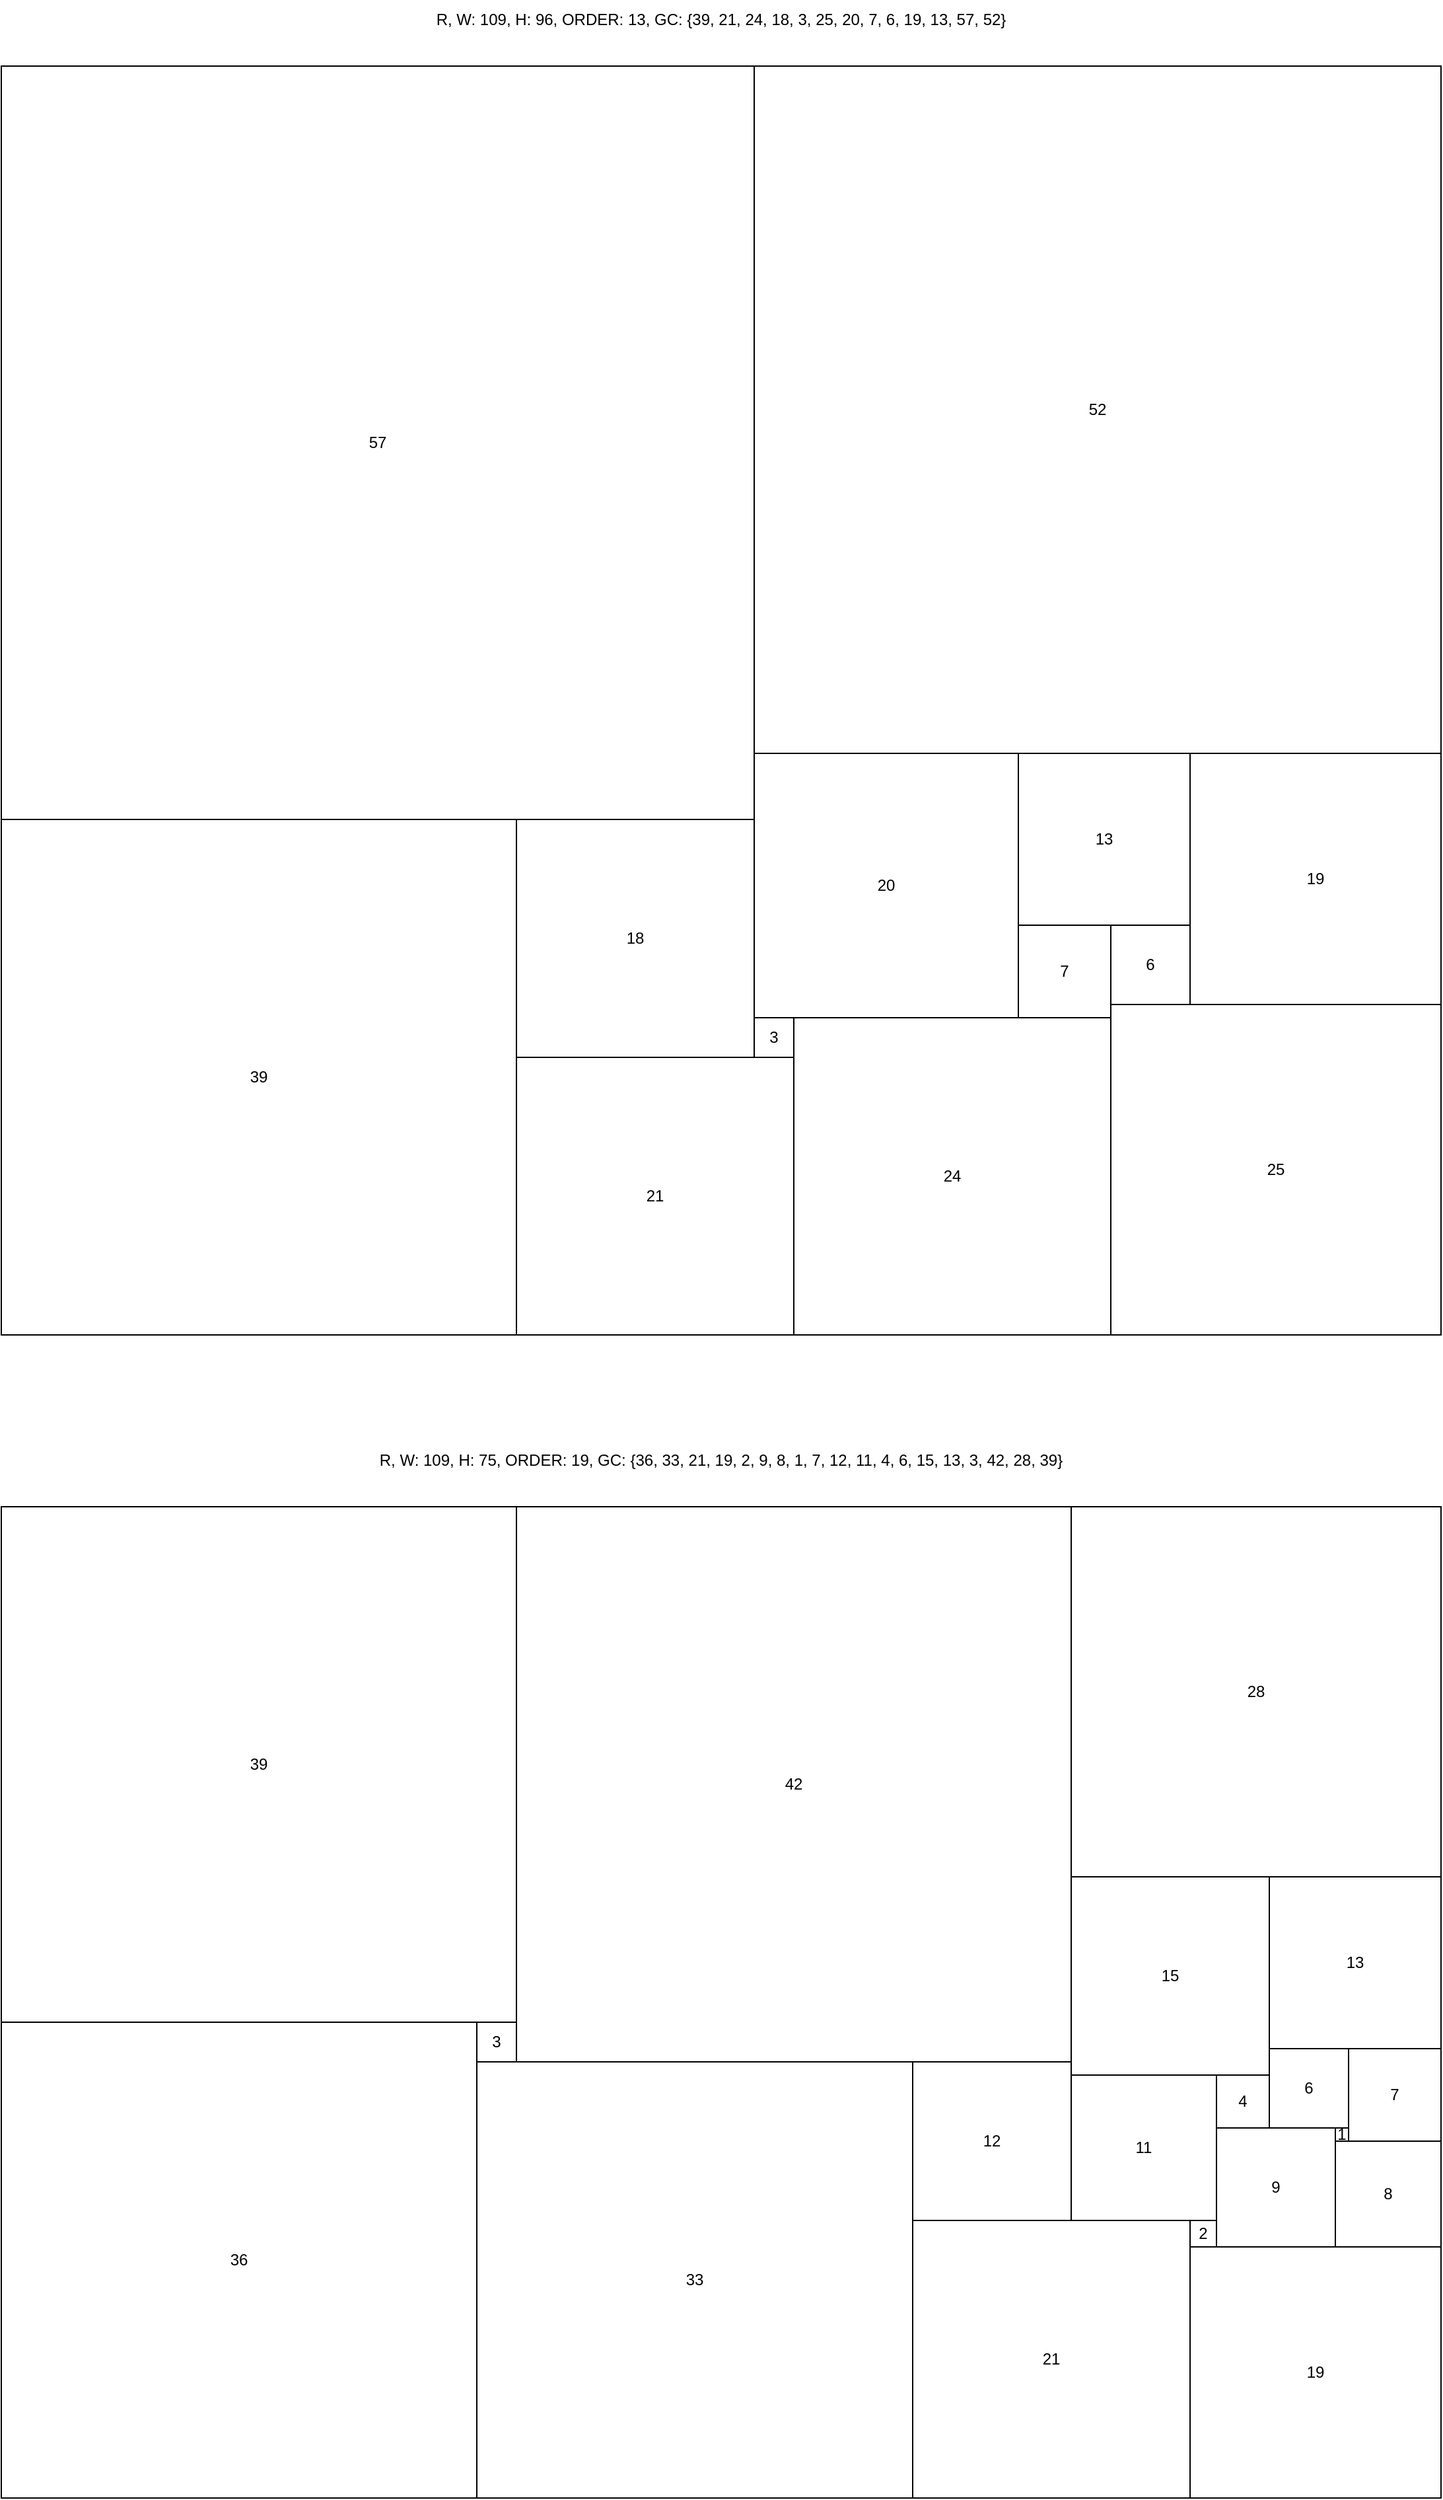 <mxfile version="21.2.1" type="device">
  <diagram name="Page-1" id="H1nZVYqxkzLZFgEqRADx">
    <mxGraphModel dx="722" dy="2140" grid="1" gridSize="10" guides="1" tooltips="1" connect="1" arrows="1" fold="1" page="1" pageScale="1" pageWidth="850" pageHeight="1100" math="0" shadow="0">
      <root>
        <mxCell id="0" />
        <mxCell id="1" parent="0" />
        <mxCell id="AsBp8XiL8Dx4Y6rQVwFH-2251" value="R, W: 109, H: 96, ORDER: 13, GC: {39, 21, 24, 18, 3, 25, 20, 7, 6, 19, 13, 57, 52} " style="text;html=1;strokeColor=none;fillColor=none;align=center;verticalAlign=middle;whiteSpace=wrap;rounded=0;" parent="1" vertex="1">
          <mxGeometry x="1190" width="1090" height="30" as="geometry" />
        </mxCell>
        <mxCell id="AsBp8XiL8Dx4Y6rQVwFH-10269" value="R, W: 109, H: 75, ORDER: 19, GC: {36, 33, 21, 19, 2, 9, 8, 1, 7, 12, 11, 4, 6, 15, 13, 3, 42, 28, 39} " style="text;html=1;strokeColor=none;fillColor=none;align=center;verticalAlign=middle;whiteSpace=wrap;rounded=0;flipV=1;" parent="1" vertex="1">
          <mxGeometry x="1190" y="1090" width="1090" height="30" as="geometry" />
        </mxCell>
        <mxCell id="x5t4tWdMA0QUXDTYkKIZ-1" value="" style="group;flipV=1;" vertex="1" connectable="0" parent="1">
          <mxGeometry x="1190" y="50" width="1090" height="960" as="geometry" />
        </mxCell>
        <mxCell id="761dnnyQ54j-Cl0NHfQN-2252" value="39" style="rounded=0;whiteSpace=wrap;html=1;" parent="x5t4tWdMA0QUXDTYkKIZ-1" vertex="1">
          <mxGeometry y="570" width="390" height="390" as="geometry" />
        </mxCell>
        <mxCell id="761dnnyQ54j-Cl0NHfQN-2253" value="21" style="rounded=0;whiteSpace=wrap;html=1;" parent="x5t4tWdMA0QUXDTYkKIZ-1" vertex="1">
          <mxGeometry x="390" y="750" width="210" height="210" as="geometry" />
        </mxCell>
        <mxCell id="761dnnyQ54j-Cl0NHfQN-2254" value="24" style="rounded=0;whiteSpace=wrap;html=1;" parent="x5t4tWdMA0QUXDTYkKIZ-1" vertex="1">
          <mxGeometry x="600" y="720" width="240" height="240" as="geometry" />
        </mxCell>
        <mxCell id="761dnnyQ54j-Cl0NHfQN-2255" value="18" style="rounded=0;whiteSpace=wrap;html=1;" parent="x5t4tWdMA0QUXDTYkKIZ-1" vertex="1">
          <mxGeometry x="390" y="570" width="180" height="180" as="geometry" />
        </mxCell>
        <mxCell id="761dnnyQ54j-Cl0NHfQN-2256" value="3" style="rounded=0;whiteSpace=wrap;html=1;" parent="x5t4tWdMA0QUXDTYkKIZ-1" vertex="1">
          <mxGeometry x="570" y="720" width="30" height="30" as="geometry" />
        </mxCell>
        <mxCell id="761dnnyQ54j-Cl0NHfQN-2257" value="25" style="rounded=0;whiteSpace=wrap;html=1;" parent="x5t4tWdMA0QUXDTYkKIZ-1" vertex="1">
          <mxGeometry x="840" y="710" width="250" height="250" as="geometry" />
        </mxCell>
        <mxCell id="761dnnyQ54j-Cl0NHfQN-2258" value="20" style="rounded=0;whiteSpace=wrap;html=1;" parent="x5t4tWdMA0QUXDTYkKIZ-1" vertex="1">
          <mxGeometry x="570" y="520" width="200" height="200" as="geometry" />
        </mxCell>
        <mxCell id="761dnnyQ54j-Cl0NHfQN-2259" value="7" style="rounded=0;whiteSpace=wrap;html=1;" parent="x5t4tWdMA0QUXDTYkKIZ-1" vertex="1">
          <mxGeometry x="770" y="650" width="70" height="70" as="geometry" />
        </mxCell>
        <mxCell id="761dnnyQ54j-Cl0NHfQN-2260" value="6" style="rounded=0;whiteSpace=wrap;html=1;" parent="x5t4tWdMA0QUXDTYkKIZ-1" vertex="1">
          <mxGeometry x="840" y="650" width="60" height="60" as="geometry" />
        </mxCell>
        <mxCell id="761dnnyQ54j-Cl0NHfQN-2261" value="19" style="rounded=0;whiteSpace=wrap;html=1;" parent="x5t4tWdMA0QUXDTYkKIZ-1" vertex="1">
          <mxGeometry x="900" y="520" width="190" height="190" as="geometry" />
        </mxCell>
        <mxCell id="761dnnyQ54j-Cl0NHfQN-2262" value="13" style="rounded=0;whiteSpace=wrap;html=1;" parent="x5t4tWdMA0QUXDTYkKIZ-1" vertex="1">
          <mxGeometry x="770" y="520" width="130" height="130" as="geometry" />
        </mxCell>
        <mxCell id="761dnnyQ54j-Cl0NHfQN-2263" value="57" style="rounded=0;whiteSpace=wrap;html=1;" parent="x5t4tWdMA0QUXDTYkKIZ-1" vertex="1">
          <mxGeometry width="570" height="570" as="geometry" />
        </mxCell>
        <mxCell id="761dnnyQ54j-Cl0NHfQN-2264" value="52" style="rounded=0;whiteSpace=wrap;html=1;" parent="x5t4tWdMA0QUXDTYkKIZ-1" vertex="1">
          <mxGeometry x="570" width="520" height="520" as="geometry" />
        </mxCell>
        <mxCell id="x5t4tWdMA0QUXDTYkKIZ-2" value="" style="group;flipV=1;" vertex="1" connectable="0" parent="1">
          <mxGeometry x="1190" y="1140" width="1090" height="750" as="geometry" />
        </mxCell>
        <mxCell id="761dnnyQ54j-Cl0NHfQN-10270" value="36" style="rounded=0;whiteSpace=wrap;html=1;" parent="x5t4tWdMA0QUXDTYkKIZ-2" vertex="1">
          <mxGeometry y="390" width="360" height="360" as="geometry" />
        </mxCell>
        <mxCell id="761dnnyQ54j-Cl0NHfQN-10271" value="33" style="rounded=0;whiteSpace=wrap;html=1;" parent="x5t4tWdMA0QUXDTYkKIZ-2" vertex="1">
          <mxGeometry x="360" y="420" width="330" height="330" as="geometry" />
        </mxCell>
        <mxCell id="761dnnyQ54j-Cl0NHfQN-10272" value="21" style="rounded=0;whiteSpace=wrap;html=1;" parent="x5t4tWdMA0QUXDTYkKIZ-2" vertex="1">
          <mxGeometry x="690" y="540" width="210" height="210" as="geometry" />
        </mxCell>
        <mxCell id="761dnnyQ54j-Cl0NHfQN-10273" value="19" style="rounded=0;whiteSpace=wrap;html=1;" parent="x5t4tWdMA0QUXDTYkKIZ-2" vertex="1">
          <mxGeometry x="900" y="560" width="190" height="190" as="geometry" />
        </mxCell>
        <mxCell id="761dnnyQ54j-Cl0NHfQN-10274" value="2" style="rounded=0;whiteSpace=wrap;html=1;" parent="x5t4tWdMA0QUXDTYkKIZ-2" vertex="1">
          <mxGeometry x="900" y="540" width="20" height="20" as="geometry" />
        </mxCell>
        <mxCell id="761dnnyQ54j-Cl0NHfQN-10275" value="9" style="rounded=0;whiteSpace=wrap;html=1;" parent="x5t4tWdMA0QUXDTYkKIZ-2" vertex="1">
          <mxGeometry x="920" y="470" width="90" height="90" as="geometry" />
        </mxCell>
        <mxCell id="761dnnyQ54j-Cl0NHfQN-10276" value="8" style="rounded=0;whiteSpace=wrap;html=1;" parent="x5t4tWdMA0QUXDTYkKIZ-2" vertex="1">
          <mxGeometry x="1010" y="480" width="80" height="80" as="geometry" />
        </mxCell>
        <mxCell id="761dnnyQ54j-Cl0NHfQN-10277" value="1" style="rounded=0;whiteSpace=wrap;html=1;" parent="x5t4tWdMA0QUXDTYkKIZ-2" vertex="1">
          <mxGeometry x="1010" y="470" width="10" height="10" as="geometry" />
        </mxCell>
        <mxCell id="761dnnyQ54j-Cl0NHfQN-10278" value="7" style="rounded=0;whiteSpace=wrap;html=1;" parent="x5t4tWdMA0QUXDTYkKIZ-2" vertex="1">
          <mxGeometry x="1020" y="410" width="70" height="70" as="geometry" />
        </mxCell>
        <mxCell id="761dnnyQ54j-Cl0NHfQN-10279" value="12" style="rounded=0;whiteSpace=wrap;html=1;" parent="x5t4tWdMA0QUXDTYkKIZ-2" vertex="1">
          <mxGeometry x="690" y="420" width="120" height="120" as="geometry" />
        </mxCell>
        <mxCell id="761dnnyQ54j-Cl0NHfQN-10280" value="11" style="rounded=0;whiteSpace=wrap;html=1;" parent="x5t4tWdMA0QUXDTYkKIZ-2" vertex="1">
          <mxGeometry x="810" y="430" width="110" height="110" as="geometry" />
        </mxCell>
        <mxCell id="761dnnyQ54j-Cl0NHfQN-10281" value="4" style="rounded=0;whiteSpace=wrap;html=1;" parent="x5t4tWdMA0QUXDTYkKIZ-2" vertex="1">
          <mxGeometry x="920" y="430" width="40" height="40" as="geometry" />
        </mxCell>
        <mxCell id="761dnnyQ54j-Cl0NHfQN-10282" value="6" style="rounded=0;whiteSpace=wrap;html=1;" parent="x5t4tWdMA0QUXDTYkKIZ-2" vertex="1">
          <mxGeometry x="960" y="410" width="60" height="60" as="geometry" />
        </mxCell>
        <mxCell id="761dnnyQ54j-Cl0NHfQN-10283" value="15" style="rounded=0;whiteSpace=wrap;html=1;" parent="x5t4tWdMA0QUXDTYkKIZ-2" vertex="1">
          <mxGeometry x="810" y="280" width="150" height="150" as="geometry" />
        </mxCell>
        <mxCell id="761dnnyQ54j-Cl0NHfQN-10284" value="13" style="rounded=0;whiteSpace=wrap;html=1;" parent="x5t4tWdMA0QUXDTYkKIZ-2" vertex="1">
          <mxGeometry x="960" y="280" width="130" height="130" as="geometry" />
        </mxCell>
        <mxCell id="761dnnyQ54j-Cl0NHfQN-10285" value="3" style="rounded=0;whiteSpace=wrap;html=1;" parent="x5t4tWdMA0QUXDTYkKIZ-2" vertex="1">
          <mxGeometry x="360" y="390" width="30" height="30" as="geometry" />
        </mxCell>
        <mxCell id="761dnnyQ54j-Cl0NHfQN-10286" value="42" style="rounded=0;whiteSpace=wrap;html=1;" parent="x5t4tWdMA0QUXDTYkKIZ-2" vertex="1">
          <mxGeometry x="390" width="420" height="420" as="geometry" />
        </mxCell>
        <mxCell id="761dnnyQ54j-Cl0NHfQN-10287" value="28" style="rounded=0;whiteSpace=wrap;html=1;" parent="x5t4tWdMA0QUXDTYkKIZ-2" vertex="1">
          <mxGeometry x="810" width="280" height="280" as="geometry" />
        </mxCell>
        <mxCell id="761dnnyQ54j-Cl0NHfQN-10288" value="39" style="rounded=0;whiteSpace=wrap;html=1;" parent="x5t4tWdMA0QUXDTYkKIZ-2" vertex="1">
          <mxGeometry width="390" height="390" as="geometry" />
        </mxCell>
      </root>
    </mxGraphModel>
  </diagram>
</mxfile>
